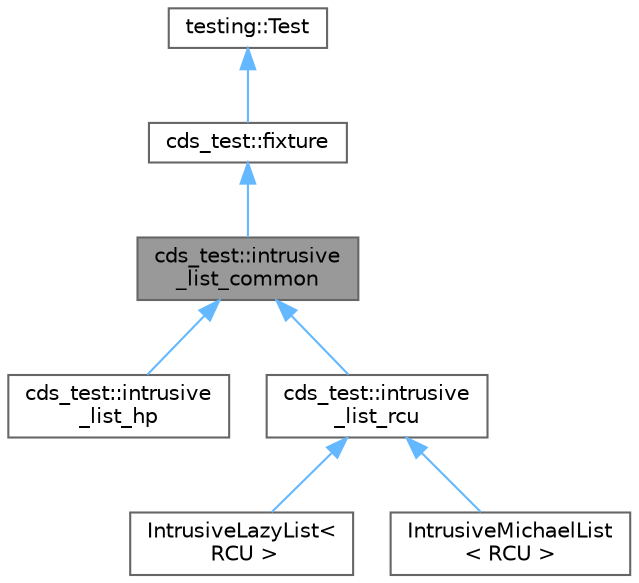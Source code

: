 digraph "cds_test::intrusive_list_common"
{
 // LATEX_PDF_SIZE
  bgcolor="transparent";
  edge [fontname=Helvetica,fontsize=10,labelfontname=Helvetica,labelfontsize=10];
  node [fontname=Helvetica,fontsize=10,shape=box,height=0.2,width=0.4];
  Node1 [id="Node000001",label="cds_test::intrusive\l_list_common",height=0.2,width=0.4,color="gray40", fillcolor="grey60", style="filled", fontcolor="black",tooltip=" "];
  Node2 -> Node1 [id="edge1_Node000001_Node000002",dir="back",color="steelblue1",style="solid",tooltip=" "];
  Node2 [id="Node000002",label="cds_test::fixture",height=0.2,width=0.4,color="gray40", fillcolor="white", style="filled",URL="$classcds__test_1_1fixture.html",tooltip=" "];
  Node3 -> Node2 [id="edge2_Node000002_Node000003",dir="back",color="steelblue1",style="solid",tooltip=" "];
  Node3 [id="Node000003",label="testing::Test",height=0.2,width=0.4,color="gray40", fillcolor="white", style="filled",tooltip=" "];
  Node1 -> Node4 [id="edge3_Node000001_Node000004",dir="back",color="steelblue1",style="solid",tooltip=" "];
  Node4 [id="Node000004",label="cds_test::intrusive\l_list_hp",height=0.2,width=0.4,color="gray40", fillcolor="white", style="filled",URL="$classcds__test_1_1intrusive__list__hp.html",tooltip=" "];
  Node1 -> Node5 [id="edge4_Node000001_Node000005",dir="back",color="steelblue1",style="solid",tooltip=" "];
  Node5 [id="Node000005",label="cds_test::intrusive\l_list_rcu",height=0.2,width=0.4,color="gray40", fillcolor="white", style="filled",URL="$classcds__test_1_1intrusive__list__rcu.html",tooltip=" "];
  Node5 -> Node6 [id="edge5_Node000005_Node000006",dir="back",color="steelblue1",style="solid",tooltip=" "];
  Node6 [id="Node000006",label="IntrusiveLazyList\<\l RCU \>",height=0.2,width=0.4,color="gray40", fillcolor="white", style="filled",URL="$class_intrusive_lazy_list.html",tooltip=" "];
  Node5 -> Node7 [id="edge6_Node000005_Node000007",dir="back",color="steelblue1",style="solid",tooltip=" "];
  Node7 [id="Node000007",label="IntrusiveMichaelList\l\< RCU \>",height=0.2,width=0.4,color="gray40", fillcolor="white", style="filled",URL="$class_intrusive_michael_list.html",tooltip=" "];
}
